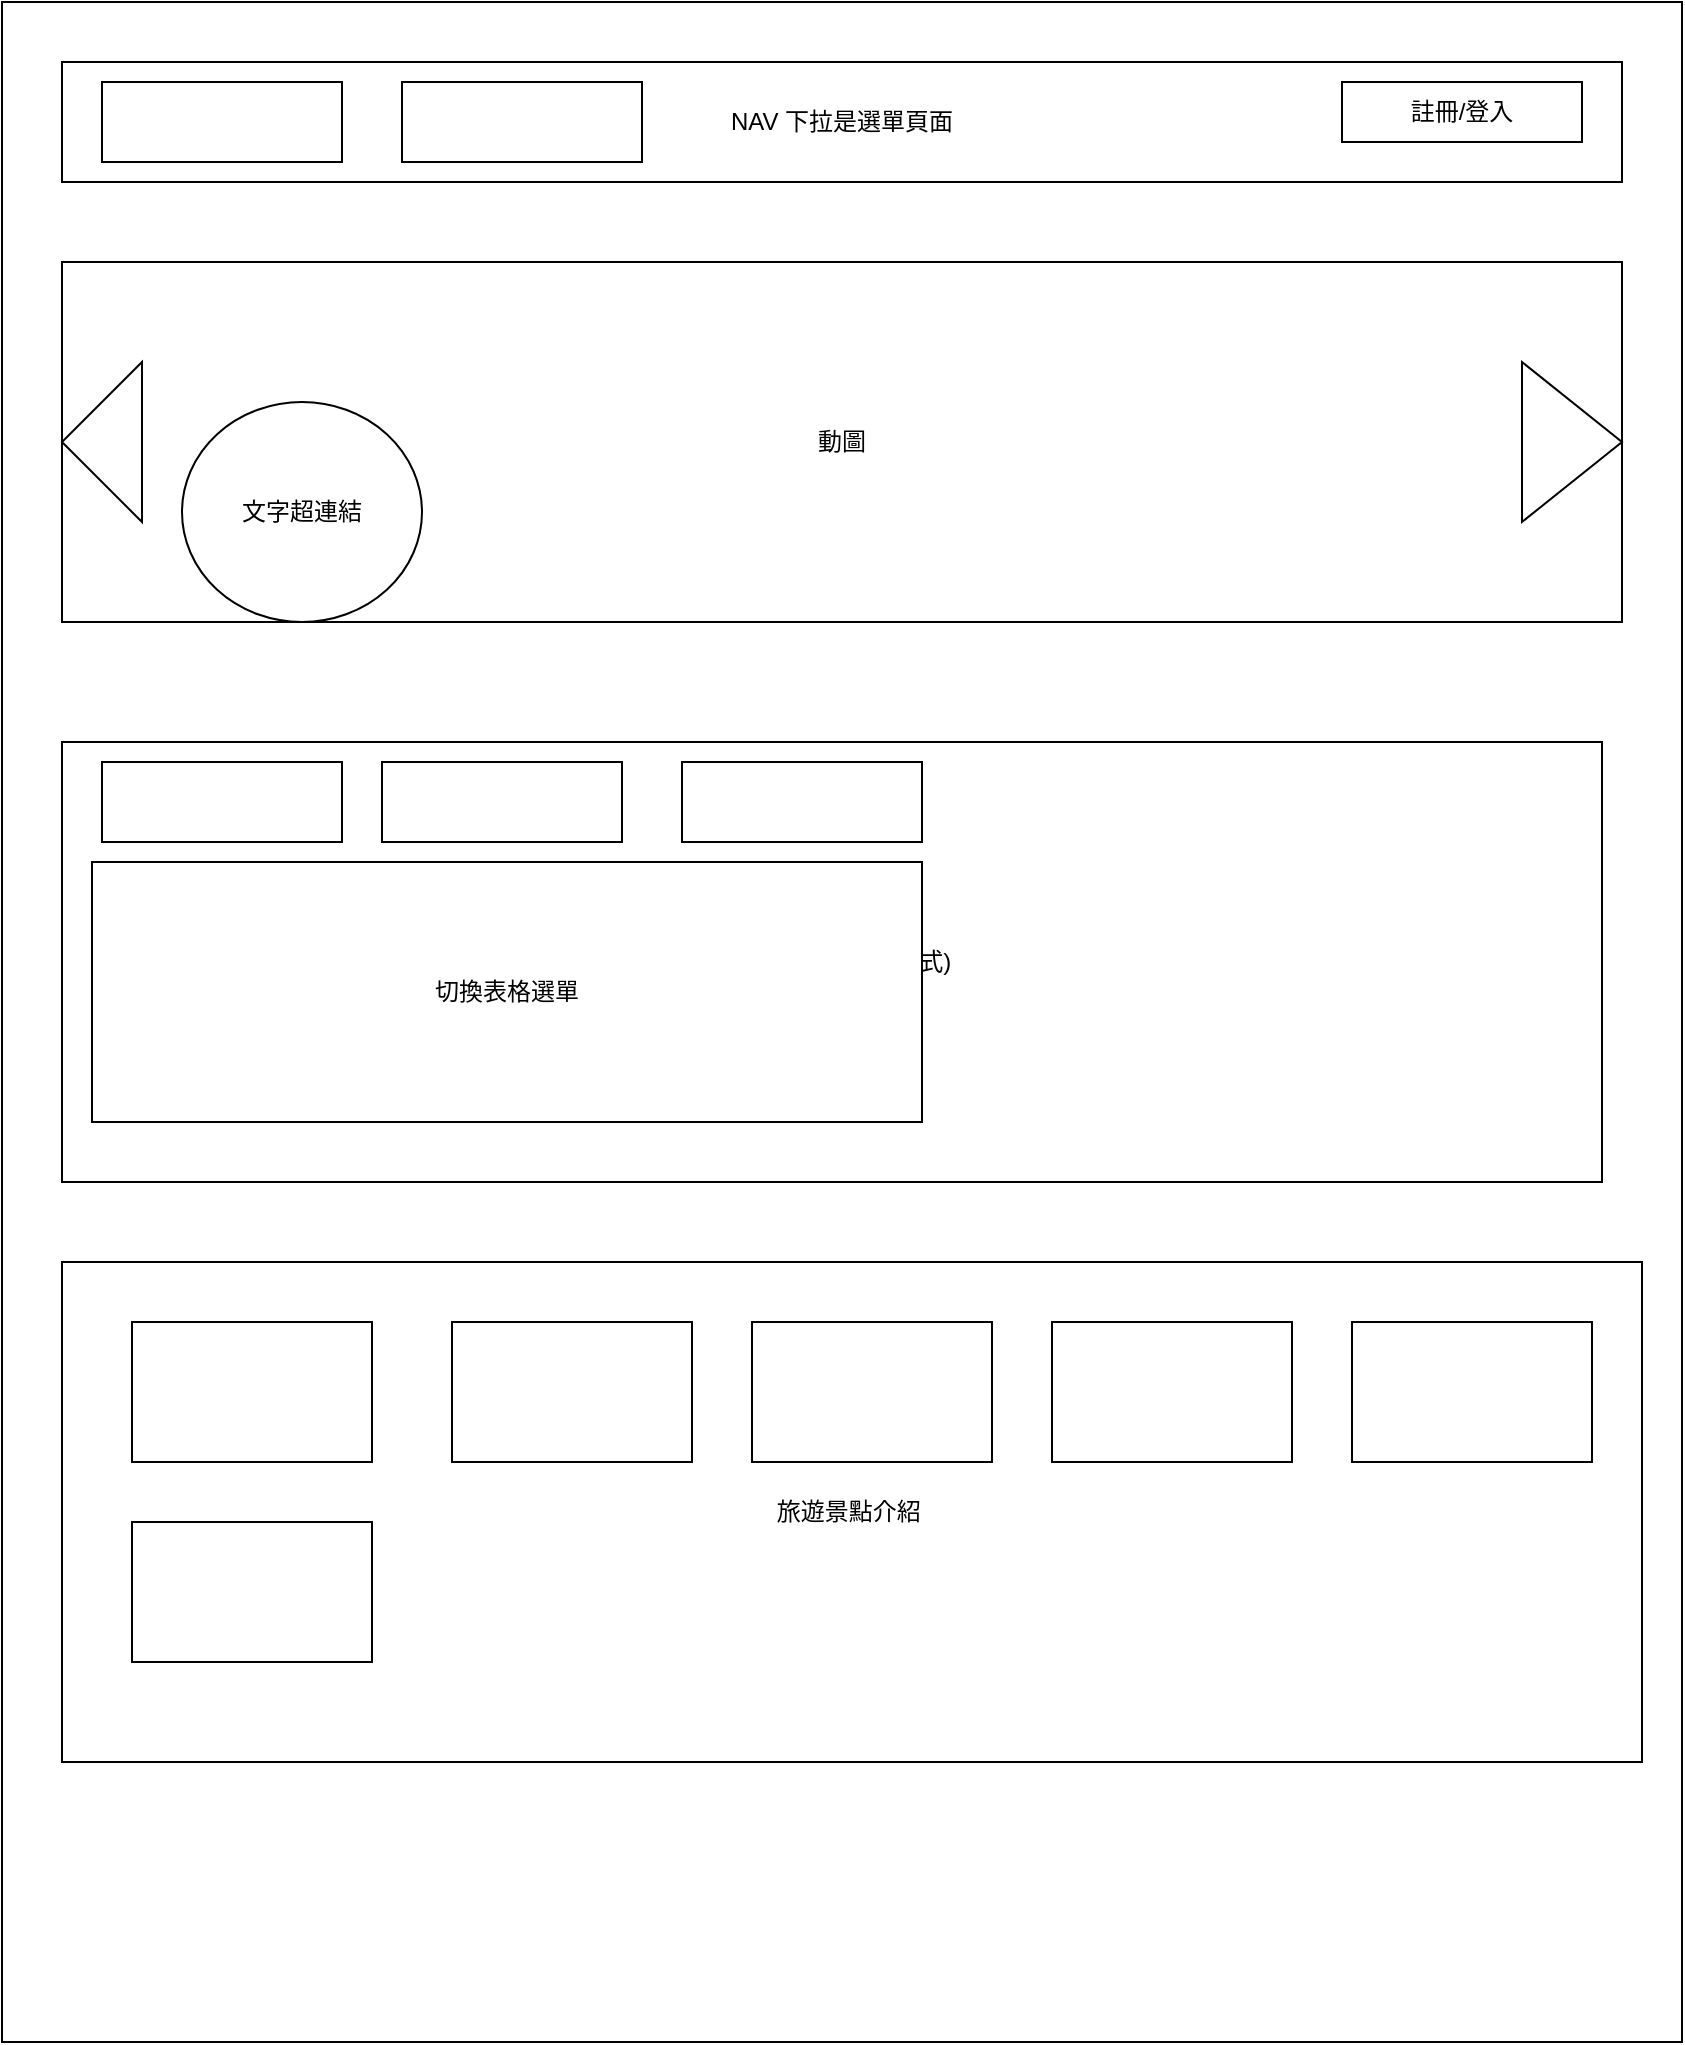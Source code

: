 <mxfile version="22.0.4" type="device">
  <diagram name="第 1 页" id="ZBNqXYuf9FLL-fdRS4LF">
    <mxGraphModel dx="2000" dy="780" grid="1" gridSize="10" guides="1" tooltips="1" connect="1" arrows="1" fold="1" page="1" pageScale="1" pageWidth="827" pageHeight="1169" math="0" shadow="0">
      <root>
        <mxCell id="0" />
        <mxCell id="1" parent="0" />
        <mxCell id="DOMva4OzpYjwq9wjeSiB-1" value="" style="rounded=0;whiteSpace=wrap;html=1;" parent="1" vertex="1">
          <mxGeometry x="-90" y="50" width="840" height="1020" as="geometry" />
        </mxCell>
        <mxCell id="DOMva4OzpYjwq9wjeSiB-2" value="NAV 下拉是選單頁面" style="rounded=0;whiteSpace=wrap;html=1;" parent="1" vertex="1">
          <mxGeometry x="-60" y="80" width="780" height="60" as="geometry" />
        </mxCell>
        <mxCell id="DOMva4OzpYjwq9wjeSiB-3" value="動圖" style="rounded=0;whiteSpace=wrap;html=1;" parent="1" vertex="1">
          <mxGeometry x="-60" y="180" width="780" height="180" as="geometry" />
        </mxCell>
        <mxCell id="DOMva4OzpYjwq9wjeSiB-4" value="訂票查詢表格 (互動式)" style="rounded=0;whiteSpace=wrap;html=1;" parent="1" vertex="1">
          <mxGeometry x="-60" y="420" width="770" height="220" as="geometry" />
        </mxCell>
        <mxCell id="DOMva4OzpYjwq9wjeSiB-5" value="" style="triangle;whiteSpace=wrap;html=1;" parent="1" vertex="1">
          <mxGeometry x="670" y="230" width="50" height="80" as="geometry" />
        </mxCell>
        <mxCell id="DOMva4OzpYjwq9wjeSiB-6" value="" style="triangle;whiteSpace=wrap;html=1;rotation=-180;" parent="1" vertex="1">
          <mxGeometry x="-60" y="230" width="40" height="80" as="geometry" />
        </mxCell>
        <mxCell id="DOMva4OzpYjwq9wjeSiB-8" value="" style="rounded=0;whiteSpace=wrap;html=1;" parent="1" vertex="1">
          <mxGeometry x="-40" y="90" width="120" height="40" as="geometry" />
        </mxCell>
        <mxCell id="DOMva4OzpYjwq9wjeSiB-9" value="" style="rounded=0;whiteSpace=wrap;html=1;" parent="1" vertex="1">
          <mxGeometry x="110" y="90" width="120" height="40" as="geometry" />
        </mxCell>
        <mxCell id="DOMva4OzpYjwq9wjeSiB-12" value="註冊/登入" style="rounded=0;whiteSpace=wrap;html=1;" parent="1" vertex="1">
          <mxGeometry x="580" y="90" width="120" height="30" as="geometry" />
        </mxCell>
        <mxCell id="DOMva4OzpYjwq9wjeSiB-13" value="文字超連結" style="ellipse;whiteSpace=wrap;html=1;" parent="1" vertex="1">
          <mxGeometry y="250" width="120" height="110" as="geometry" />
        </mxCell>
        <mxCell id="DOMva4OzpYjwq9wjeSiB-20" value="" style="group" parent="1" vertex="1" connectable="0">
          <mxGeometry x="-60" y="680" width="790" height="250" as="geometry" />
        </mxCell>
        <mxCell id="DOMva4OzpYjwq9wjeSiB-7" value="旅遊景點介紹&amp;nbsp;" style="rounded=0;whiteSpace=wrap;html=1;movable=1;resizable=1;rotatable=1;deletable=1;editable=1;locked=0;connectable=1;" parent="DOMva4OzpYjwq9wjeSiB-20" vertex="1">
          <mxGeometry width="790" height="250" as="geometry" />
        </mxCell>
        <mxCell id="DOMva4OzpYjwq9wjeSiB-14" value="" style="rounded=0;whiteSpace=wrap;html=1;movable=1;resizable=1;rotatable=1;deletable=1;editable=1;locked=0;connectable=1;" parent="DOMva4OzpYjwq9wjeSiB-20" vertex="1">
          <mxGeometry x="35" y="30" width="120" height="70" as="geometry" />
        </mxCell>
        <mxCell id="DOMva4OzpYjwq9wjeSiB-15" value="" style="rounded=0;whiteSpace=wrap;html=1;movable=1;resizable=1;rotatable=1;deletable=1;editable=1;locked=0;connectable=1;" parent="DOMva4OzpYjwq9wjeSiB-20" vertex="1">
          <mxGeometry x="195" y="30" width="120" height="70" as="geometry" />
        </mxCell>
        <mxCell id="DOMva4OzpYjwq9wjeSiB-16" value="" style="rounded=0;whiteSpace=wrap;html=1;movable=1;resizable=1;rotatable=1;deletable=1;editable=1;locked=0;connectable=1;" parent="DOMva4OzpYjwq9wjeSiB-20" vertex="1">
          <mxGeometry x="345" y="30" width="120" height="70" as="geometry" />
        </mxCell>
        <mxCell id="DOMva4OzpYjwq9wjeSiB-17" value="" style="rounded=0;whiteSpace=wrap;html=1;movable=1;resizable=1;rotatable=1;deletable=1;editable=1;locked=0;connectable=1;" parent="DOMva4OzpYjwq9wjeSiB-20" vertex="1">
          <mxGeometry x="495" y="30" width="120" height="70" as="geometry" />
        </mxCell>
        <mxCell id="DOMva4OzpYjwq9wjeSiB-18" value="" style="rounded=0;whiteSpace=wrap;html=1;movable=1;resizable=1;rotatable=1;deletable=1;editable=1;locked=0;connectable=1;" parent="DOMva4OzpYjwq9wjeSiB-20" vertex="1">
          <mxGeometry x="645" y="30" width="120" height="70" as="geometry" />
        </mxCell>
        <mxCell id="DOMva4OzpYjwq9wjeSiB-19" value="" style="rounded=0;whiteSpace=wrap;html=1;movable=1;resizable=1;rotatable=1;deletable=1;editable=1;locked=0;connectable=1;" parent="DOMva4OzpYjwq9wjeSiB-20" vertex="1">
          <mxGeometry x="35" y="130" width="120" height="70" as="geometry" />
        </mxCell>
        <mxCell id="DOMva4OzpYjwq9wjeSiB-21" value="切換表格選單" style="rounded=0;whiteSpace=wrap;html=1;" parent="1" vertex="1">
          <mxGeometry x="-45" y="480" width="415" height="130" as="geometry" />
        </mxCell>
        <mxCell id="DOMva4OzpYjwq9wjeSiB-22" value="" style="rounded=0;whiteSpace=wrap;html=1;" parent="1" vertex="1">
          <mxGeometry x="-40" y="430" width="120" height="40" as="geometry" />
        </mxCell>
        <mxCell id="DOMva4OzpYjwq9wjeSiB-23" value="" style="rounded=0;whiteSpace=wrap;html=1;" parent="1" vertex="1">
          <mxGeometry x="100" y="430" width="120" height="40" as="geometry" />
        </mxCell>
        <mxCell id="DOMva4OzpYjwq9wjeSiB-24" value="" style="rounded=0;whiteSpace=wrap;html=1;" parent="1" vertex="1">
          <mxGeometry x="250" y="430" width="120" height="40" as="geometry" />
        </mxCell>
      </root>
    </mxGraphModel>
  </diagram>
</mxfile>
